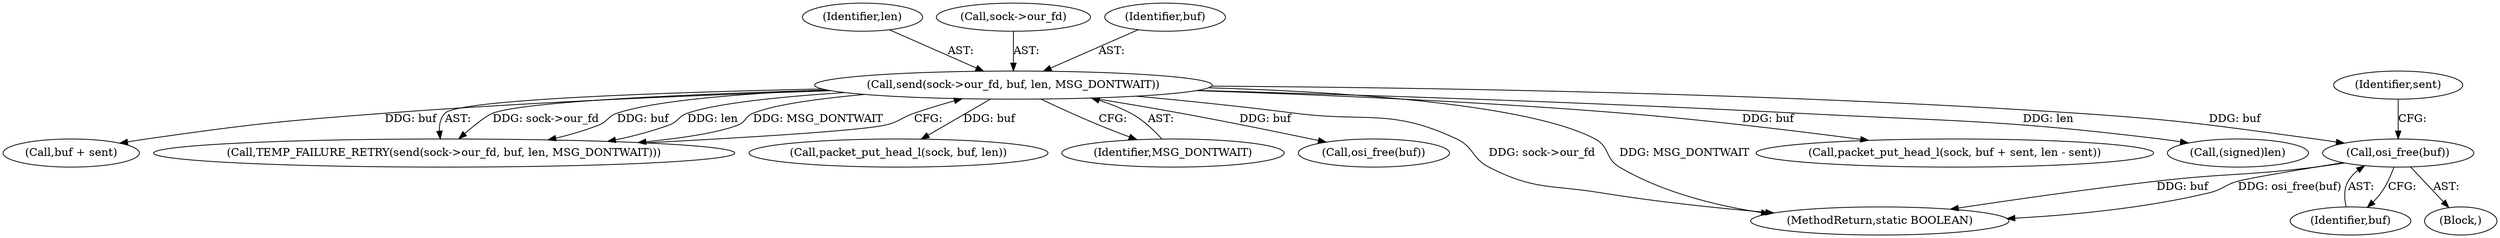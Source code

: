 digraph "0_Android_472271b153c5dc53c28beac55480a8d8434b2d5c_31@API" {
"1000147" [label="(Call,osi_free(buf))"];
"1000118" [label="(Call,send(sock->our_fd, buf, len, MSG_DONTWAIT))"];
"1000118" [label="(Call,send(sock->our_fd, buf, len, MSG_DONTWAIT))"];
"1000138" [label="(Block,)"];
"1000123" [label="(Identifier,len)"];
"1000141" [label="(Call,buf + sent)"];
"1000117" [label="(Call,TEMP_FAILURE_RETRY(send(sock->our_fd, buf, len, MSG_DONTWAIT)))"];
"1000156" [label="(Call,packet_put_head_l(sock, buf, len))"];
"1000148" [label="(Identifier,buf)"];
"1000151" [label="(Identifier,sent)"];
"1000124" [label="(Identifier,MSG_DONTWAIT)"];
"1000119" [label="(Call,sock->our_fd)"];
"1000122" [label="(Identifier,buf)"];
"1000131" [label="(Call,osi_free(buf))"];
"1000147" [label="(Call,osi_free(buf))"];
"1000176" [label="(MethodReturn,static BOOLEAN)"];
"1000139" [label="(Call,packet_put_head_l(sock, buf + sent, len - sent))"];
"1000128" [label="(Call,(signed)len)"];
"1000147" -> "1000138"  [label="AST: "];
"1000147" -> "1000148"  [label="CFG: "];
"1000148" -> "1000147"  [label="AST: "];
"1000151" -> "1000147"  [label="CFG: "];
"1000147" -> "1000176"  [label="DDG: buf"];
"1000147" -> "1000176"  [label="DDG: osi_free(buf)"];
"1000118" -> "1000147"  [label="DDG: buf"];
"1000118" -> "1000117"  [label="AST: "];
"1000118" -> "1000124"  [label="CFG: "];
"1000119" -> "1000118"  [label="AST: "];
"1000122" -> "1000118"  [label="AST: "];
"1000123" -> "1000118"  [label="AST: "];
"1000124" -> "1000118"  [label="AST: "];
"1000117" -> "1000118"  [label="CFG: "];
"1000118" -> "1000176"  [label="DDG: sock->our_fd"];
"1000118" -> "1000176"  [label="DDG: MSG_DONTWAIT"];
"1000118" -> "1000117"  [label="DDG: sock->our_fd"];
"1000118" -> "1000117"  [label="DDG: buf"];
"1000118" -> "1000117"  [label="DDG: len"];
"1000118" -> "1000117"  [label="DDG: MSG_DONTWAIT"];
"1000118" -> "1000128"  [label="DDG: len"];
"1000118" -> "1000131"  [label="DDG: buf"];
"1000118" -> "1000139"  [label="DDG: buf"];
"1000118" -> "1000141"  [label="DDG: buf"];
"1000118" -> "1000156"  [label="DDG: buf"];
}

